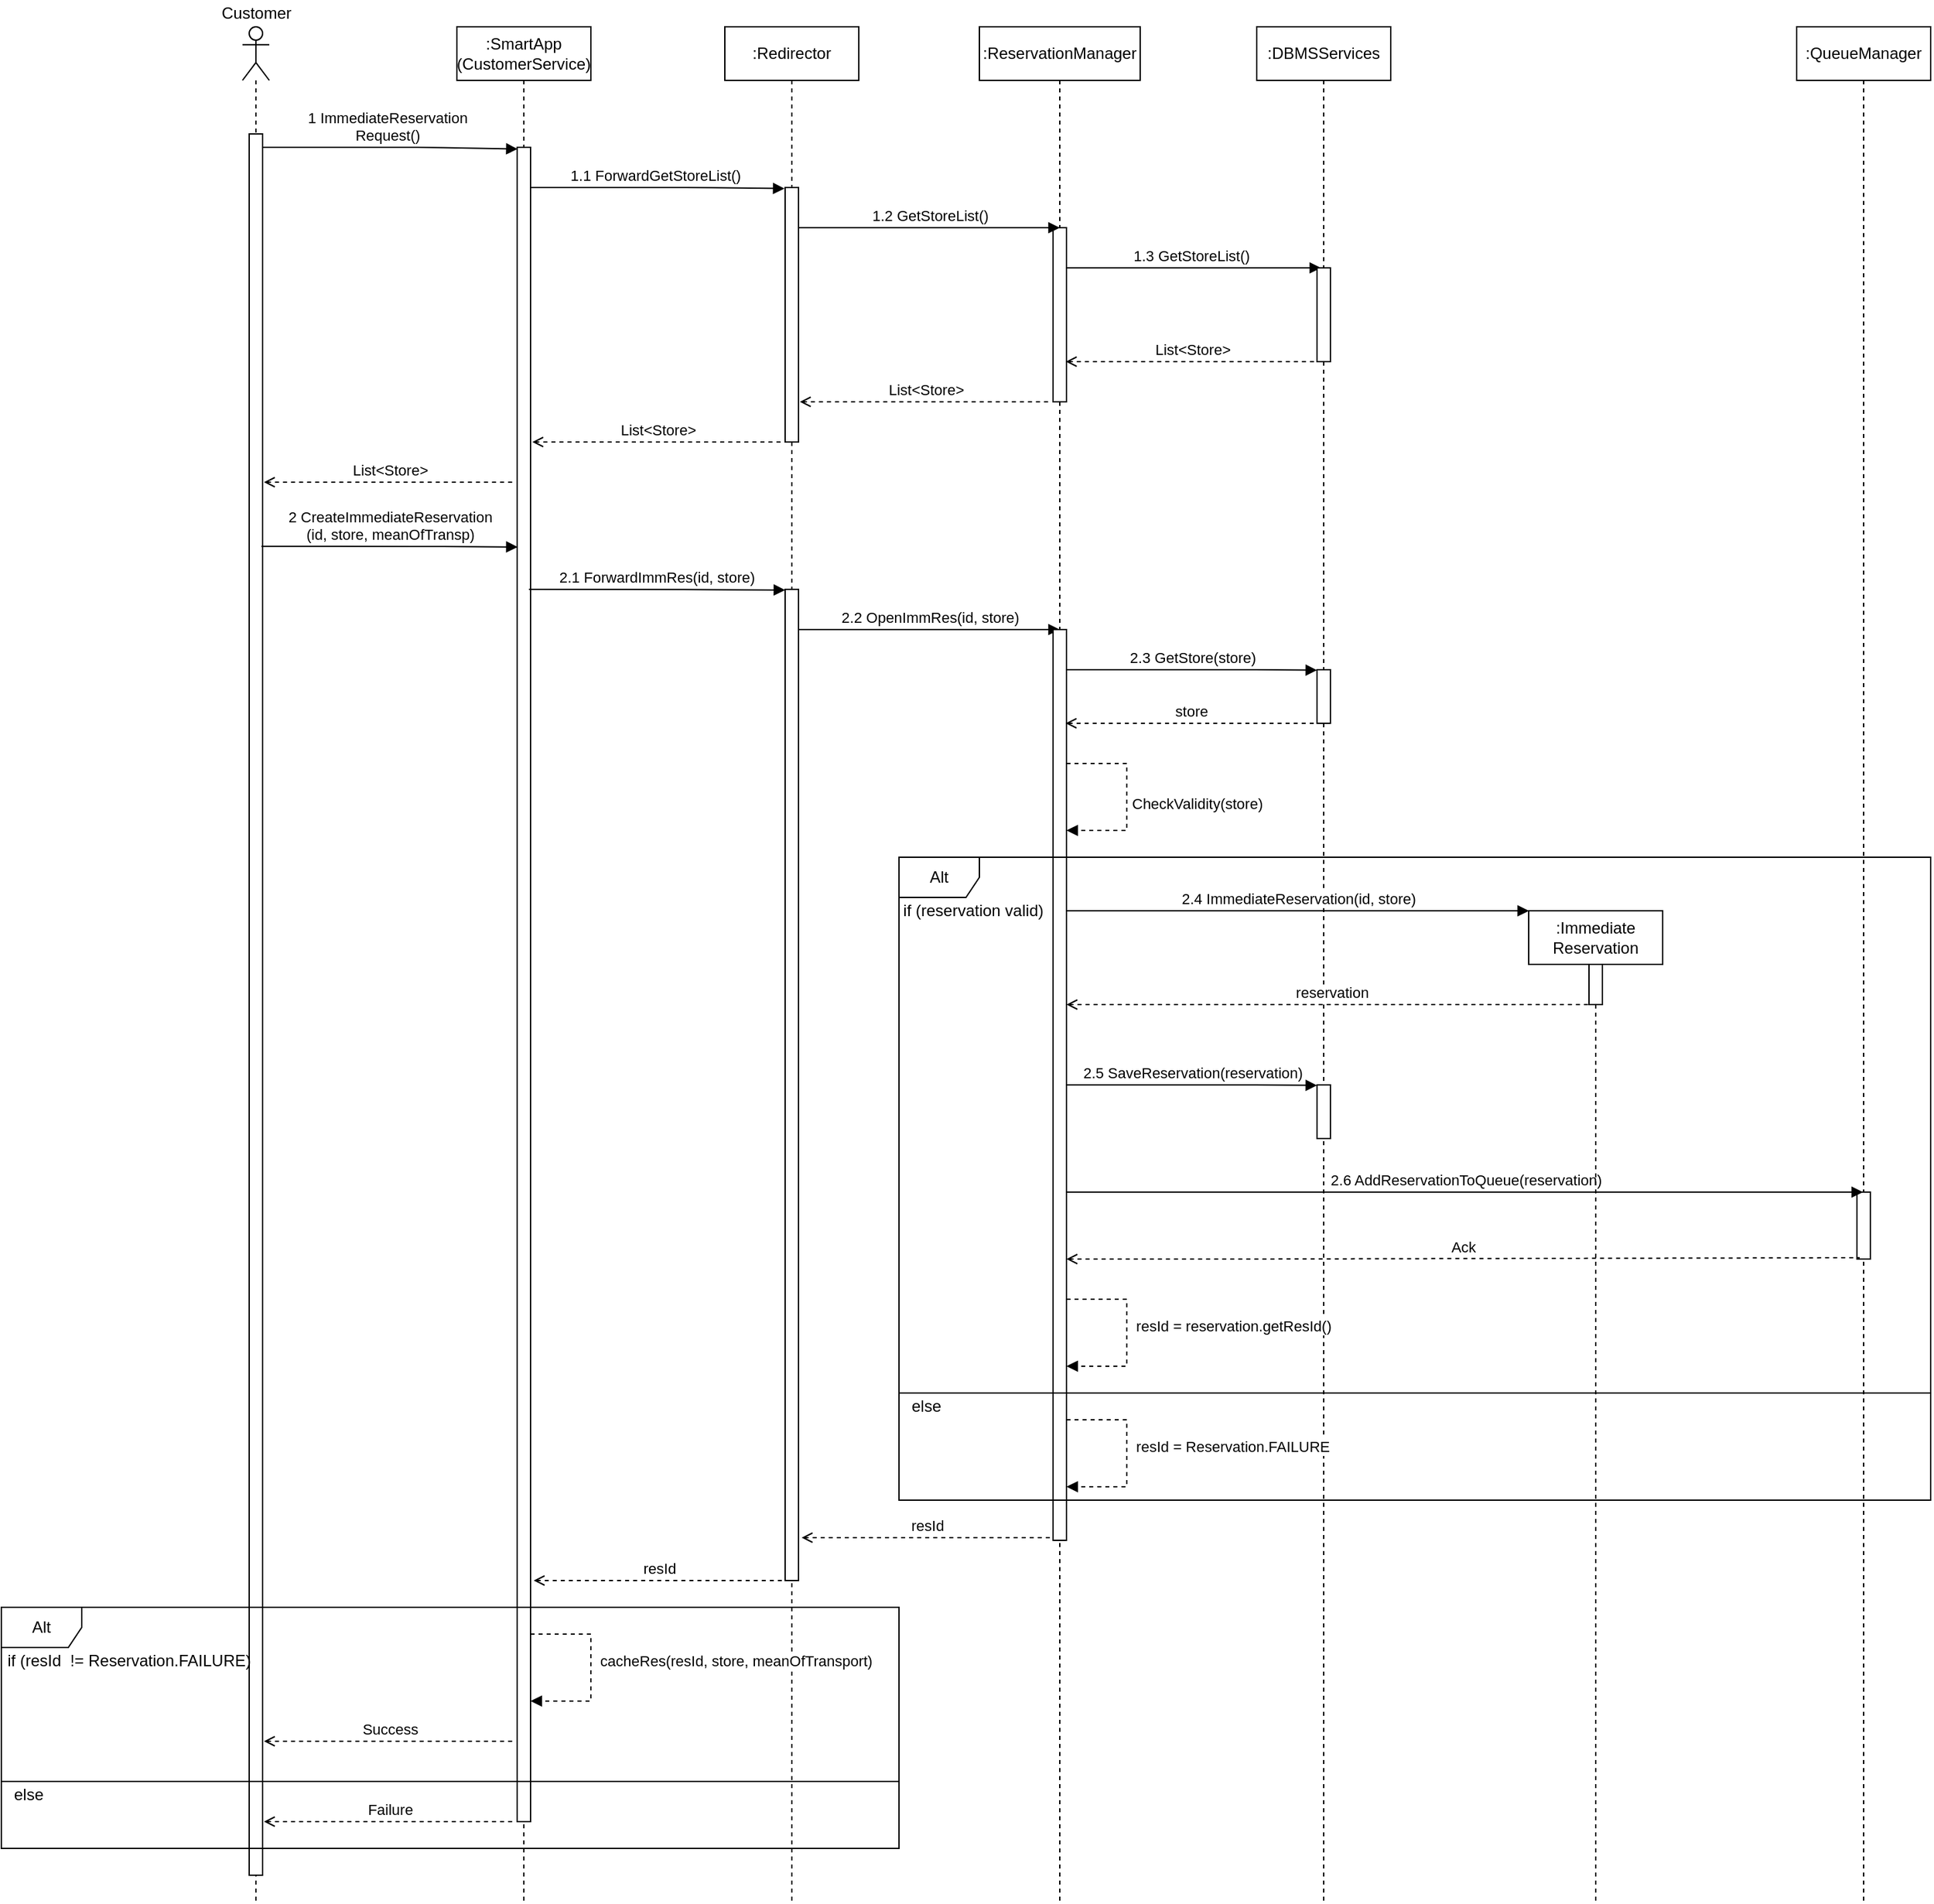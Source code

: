 <mxfile version="13.9.9" type="device"><diagram id="3pW1_D6fCtugZRDtGMTi" name="Page-1"><mxGraphModel dx="1422" dy="862" grid="1" gridSize="10" guides="1" tooltips="1" connect="1" arrows="1" fold="1" page="1" pageScale="1" pageWidth="827" pageHeight="1169" math="0" shadow="0"><root><mxCell id="0"/><mxCell id="1" parent="0"/><mxCell id="ByHkQMEVpWtqvZXblwom-15" value="&lt;div&gt;1.3 GetStoreList()&lt;/div&gt;" style="html=1;verticalAlign=bottom;endArrow=block;" parent="1" edge="1"><mxGeometry width="80" relative="1" as="geometry"><mxPoint x="800" y="220" as="sourcePoint"/><mxPoint x="995" y="220" as="targetPoint"/><Array as="points"><mxPoint x="930.5" y="220"/></Array></mxGeometry></mxCell><mxCell id="ByHkQMEVpWtqvZXblwom-11" value="&lt;div&gt;1.1 ForwardGetStoreList()&lt;/div&gt;" style="html=1;verticalAlign=bottom;endArrow=block;entryX=-0.05;entryY=0.004;entryDx=0;entryDy=0;entryPerimeter=0;" parent="1" target="ByHkQMEVpWtqvZXblwom-12" edge="1"><mxGeometry width="80" relative="1" as="geometry"><mxPoint x="400" y="160" as="sourcePoint"/><mxPoint x="600" y="160" as="targetPoint"/><Array as="points"><mxPoint x="530.5" y="160"/></Array></mxGeometry></mxCell><mxCell id="ByHkQMEVpWtqvZXblwom-9" value="&lt;div&gt;1 ImmediateReservation&lt;/div&gt;&lt;div&gt;Request()&lt;/div&gt;" style="html=1;verticalAlign=bottom;endArrow=block;entryX=0.033;entryY=0.001;entryDx=0;entryDy=0;entryPerimeter=0;" parent="1" target="ByHkQMEVpWtqvZXblwom-10" edge="1"><mxGeometry width="80" relative="1" as="geometry"><mxPoint x="199.5" y="130" as="sourcePoint"/><mxPoint x="359.5" y="130" as="targetPoint"/><Array as="points"><mxPoint x="330" y="130"/></Array></mxGeometry></mxCell><mxCell id="ByHkQMEVpWtqvZXblwom-1" value="" style="shape=umlLifeline;participant=umlActor;perimeter=lifelinePerimeter;whiteSpace=wrap;html=1;container=1;collapsible=0;recursiveResize=0;verticalAlign=top;spacingTop=36;outlineConnect=0;" parent="1" vertex="1"><mxGeometry x="190" y="40" width="20" height="1400" as="geometry"/></mxCell><mxCell id="ByHkQMEVpWtqvZXblwom-8" value="" style="html=1;points=[];perimeter=orthogonalPerimeter;" parent="ByHkQMEVpWtqvZXblwom-1" vertex="1"><mxGeometry x="5" y="80" width="10" height="1300" as="geometry"/></mxCell><mxCell id="ByHkQMEVpWtqvZXblwom-2" value="&lt;div&gt;:SmartApp&lt;/div&gt;&lt;div&gt;(CustomerService)&lt;br&gt;&lt;/div&gt;" style="shape=umlLifeline;perimeter=lifelinePerimeter;whiteSpace=wrap;html=1;container=1;collapsible=0;recursiveResize=0;outlineConnect=0;" parent="1" vertex="1"><mxGeometry x="350" y="40" width="100" height="1400" as="geometry"/></mxCell><mxCell id="ByHkQMEVpWtqvZXblwom-10" value="" style="html=1;points=[];perimeter=orthogonalPerimeter;" parent="ByHkQMEVpWtqvZXblwom-2" vertex="1"><mxGeometry x="45" y="90" width="10" height="1250" as="geometry"/></mxCell><mxCell id="ByHkQMEVpWtqvZXblwom-3" value=":Redirector" style="shape=umlLifeline;perimeter=lifelinePerimeter;whiteSpace=wrap;html=1;container=1;collapsible=0;recursiveResize=0;outlineConnect=0;" parent="1" vertex="1"><mxGeometry x="550" y="40" width="100" height="1400" as="geometry"/></mxCell><mxCell id="ByHkQMEVpWtqvZXblwom-5" value=":DBMSServices" style="shape=umlLifeline;perimeter=lifelinePerimeter;whiteSpace=wrap;html=1;container=1;collapsible=0;recursiveResize=0;outlineConnect=0;" parent="1" vertex="1"><mxGeometry x="947" y="40" width="100" height="1400" as="geometry"/></mxCell><mxCell id="ByHkQMEVpWtqvZXblwom-16" value="" style="html=1;points=[];perimeter=orthogonalPerimeter;" parent="ByHkQMEVpWtqvZXblwom-5" vertex="1"><mxGeometry x="45" y="180" width="10" height="70" as="geometry"/></mxCell><mxCell id="ByHkQMEVpWtqvZXblwom-4" value=":ReservationManager" style="shape=umlLifeline;perimeter=lifelinePerimeter;whiteSpace=wrap;html=1;container=1;collapsible=0;recursiveResize=0;outlineConnect=0;" parent="1" vertex="1"><mxGeometry x="740" y="40" width="120" height="1400" as="geometry"/></mxCell><mxCell id="ByHkQMEVpWtqvZXblwom-14" value="" style="html=1;points=[];perimeter=orthogonalPerimeter;" parent="ByHkQMEVpWtqvZXblwom-4" vertex="1"><mxGeometry x="55" y="150" width="10" height="130" as="geometry"/></mxCell><mxCell id="ByHkQMEVpWtqvZXblwom-12" value="" style="html=1;points=[];perimeter=orthogonalPerimeter;" parent="1" vertex="1"><mxGeometry x="595" y="160" width="10" height="190" as="geometry"/></mxCell><mxCell id="ByHkQMEVpWtqvZXblwom-13" value="&lt;div&gt;1.2 GetStoreList()&lt;/div&gt;" style="html=1;verticalAlign=bottom;endArrow=block;" parent="1" edge="1"><mxGeometry width="80" relative="1" as="geometry"><mxPoint x="605" y="190" as="sourcePoint"/><mxPoint x="800" y="190" as="targetPoint"/><Array as="points"><mxPoint x="735.5" y="190"/></Array></mxGeometry></mxCell><mxCell id="ByHkQMEVpWtqvZXblwom-17" value="List&amp;lt;Store&amp;gt;" style="html=1;verticalAlign=bottom;endArrow=none;endFill=0;startArrow=open;startFill=0;entryX=0.016;entryY=0.412;entryDx=0;entryDy=0;entryPerimeter=0;exitX=0.95;exitY=1;exitDx=0;exitDy=0;exitPerimeter=0;dashed=1;" parent="1" edge="1"><mxGeometry width="80" relative="1" as="geometry"><mxPoint x="804.5" y="290" as="sourcePoint"/><mxPoint x="992.16" y="290.04" as="targetPoint"/><Array as="points"><mxPoint x="930.5" y="290"/></Array></mxGeometry></mxCell><mxCell id="ByHkQMEVpWtqvZXblwom-19" value="List&amp;lt;Store&amp;gt;" style="html=1;verticalAlign=bottom;endArrow=none;endFill=0;startArrow=open;startFill=0;entryX=0.016;entryY=0.412;entryDx=0;entryDy=0;entryPerimeter=0;exitX=0.95;exitY=1;exitDx=0;exitDy=0;exitPerimeter=0;dashed=1;" parent="1" edge="1"><mxGeometry width="80" relative="1" as="geometry"><mxPoint x="606" y="320" as="sourcePoint"/><mxPoint x="793.66" y="320.04" as="targetPoint"/><Array as="points"><mxPoint x="732" y="320"/></Array></mxGeometry></mxCell><mxCell id="ByHkQMEVpWtqvZXblwom-20" value="List&amp;lt;Store&amp;gt;" style="html=1;verticalAlign=bottom;endArrow=none;endFill=0;startArrow=open;startFill=0;entryX=0.016;entryY=0.412;entryDx=0;entryDy=0;entryPerimeter=0;exitX=0.95;exitY=1;exitDx=0;exitDy=0;exitPerimeter=0;dashed=1;" parent="1" edge="1"><mxGeometry width="80" relative="1" as="geometry"><mxPoint x="406.34" y="350.0" as="sourcePoint"/><mxPoint x="594.0" y="350.04" as="targetPoint"/><Array as="points"><mxPoint x="532.34" y="350"/></Array></mxGeometry></mxCell><mxCell id="ByHkQMEVpWtqvZXblwom-21" value="List&amp;lt;Store&amp;gt;" style="html=1;verticalAlign=bottom;endArrow=none;endFill=0;startArrow=open;startFill=0;entryX=0.016;entryY=0.412;entryDx=0;entryDy=0;entryPerimeter=0;exitX=0.95;exitY=1;exitDx=0;exitDy=0;exitPerimeter=0;dashed=1;" parent="1" edge="1"><mxGeometry width="80" relative="1" as="geometry"><mxPoint x="206.0" y="380.0" as="sourcePoint"/><mxPoint x="393.66" y="380.04" as="targetPoint"/><Array as="points"><mxPoint x="332" y="380"/></Array></mxGeometry></mxCell><mxCell id="ByHkQMEVpWtqvZXblwom-22" value="Customer" style="text;html=1;align=center;verticalAlign=middle;resizable=0;points=[];autosize=1;" parent="1" vertex="1"><mxGeometry x="165" y="20" width="70" height="20" as="geometry"/></mxCell><mxCell id="ByHkQMEVpWtqvZXblwom-24" value="&lt;div&gt;2 CreateImmediateReservation&lt;/div&gt;&lt;div&gt;(id, store, meanOfTransp)&lt;/div&gt;" style="html=1;verticalAlign=bottom;endArrow=block;entryX=0.033;entryY=0.001;entryDx=0;entryDy=0;entryPerimeter=0;exitX=0.913;exitY=0.937;exitDx=0;exitDy=0;exitPerimeter=0;" parent="1" edge="1"><mxGeometry width="80" relative="1" as="geometry"><mxPoint x="204.13" y="427.84" as="sourcePoint"/><mxPoint x="395.33" y="428.37" as="targetPoint"/><Array as="points"><mxPoint x="330" y="428"/></Array></mxGeometry></mxCell><mxCell id="ByHkQMEVpWtqvZXblwom-26" value="&lt;div&gt;2.1 ForwardImmRes(id, store)&lt;/div&gt;" style="html=1;verticalAlign=bottom;endArrow=block;entryX=0.033;entryY=0.001;entryDx=0;entryDy=0;entryPerimeter=0;exitX=0.913;exitY=0.937;exitDx=0;exitDy=0;exitPerimeter=0;" parent="1" edge="1"><mxGeometry width="80" relative="1" as="geometry"><mxPoint x="403.8" y="460.0" as="sourcePoint"/><mxPoint x="595.0" y="460.53" as="targetPoint"/><Array as="points"><mxPoint x="529.67" y="460.16"/></Array></mxGeometry></mxCell><mxCell id="ByHkQMEVpWtqvZXblwom-27" value="&lt;div&gt;2.2 OpenImmRes(id, store)&lt;/div&gt;" style="html=1;verticalAlign=bottom;endArrow=block;" parent="1" edge="1"><mxGeometry width="80" relative="1" as="geometry"><mxPoint x="605" y="490" as="sourcePoint"/><mxPoint x="800" y="490" as="targetPoint"/><Array as="points"><mxPoint x="735.5" y="490"/></Array></mxGeometry></mxCell><mxCell id="ByHkQMEVpWtqvZXblwom-30" value="" style="html=1;points=[];perimeter=orthogonalPerimeter;" parent="1" vertex="1"><mxGeometry x="595" y="460" width="10" height="740" as="geometry"/></mxCell><mxCell id="ByHkQMEVpWtqvZXblwom-31" value="" style="html=1;points=[];perimeter=orthogonalPerimeter;" parent="1" vertex="1"><mxGeometry x="795" y="490" width="10" height="680" as="geometry"/></mxCell><mxCell id="ByHkQMEVpWtqvZXblwom-32" value="2.3 GetStore(store)" style="html=1;verticalAlign=bottom;endArrow=block;entryX=0.001;entryY=0.008;entryDx=0;entryDy=0;entryPerimeter=0;" parent="1" target="ByHkQMEVpWtqvZXblwom-33" edge="1"><mxGeometry x="0.002" width="80" relative="1" as="geometry"><mxPoint x="805" y="520" as="sourcePoint"/><mxPoint x="1000" y="520" as="targetPoint"/><Array as="points"><mxPoint x="935.5" y="520"/></Array><mxPoint as="offset"/></mxGeometry></mxCell><mxCell id="ByHkQMEVpWtqvZXblwom-33" value="" style="html=1;points=[];perimeter=orthogonalPerimeter;" parent="1" vertex="1"><mxGeometry x="992" y="520" width="10" height="40" as="geometry"/></mxCell><mxCell id="ByHkQMEVpWtqvZXblwom-36" value="store" style="html=1;verticalAlign=bottom;endArrow=none;endFill=0;startArrow=open;startFill=0;entryX=0.016;entryY=0.412;entryDx=0;entryDy=0;entryPerimeter=0;exitX=0.95;exitY=1;exitDx=0;exitDy=0;exitPerimeter=0;dashed=1;" parent="1" edge="1"><mxGeometry width="80" relative="1" as="geometry"><mxPoint x="804.34" y="560" as="sourcePoint"/><mxPoint x="992.0" y="560.04" as="targetPoint"/><Array as="points"><mxPoint x="930.34" y="560"/></Array></mxGeometry></mxCell><mxCell id="ByHkQMEVpWtqvZXblwom-38" value="CheckValidity(store)" style="edgeStyle=orthogonalEdgeStyle;html=1;align=left;spacingLeft=2;endArrow=block;rounded=0;dashed=1;" parent="1" edge="1"><mxGeometry x="0.071" relative="1" as="geometry"><mxPoint x="805" y="590" as="sourcePoint"/><Array as="points"><mxPoint x="850" y="590"/><mxPoint x="850" y="640"/></Array><mxPoint x="805" y="640" as="targetPoint"/><mxPoint as="offset"/></mxGeometry></mxCell><mxCell id="ByHkQMEVpWtqvZXblwom-39" value="Alt" style="shape=umlFrame;whiteSpace=wrap;html=1;" parent="1" vertex="1"><mxGeometry x="680" y="660" width="770" height="480" as="geometry"/></mxCell><mxCell id="ByHkQMEVpWtqvZXblwom-40" value="if (reservation valid)" style="text;html=1;align=center;verticalAlign=middle;resizable=0;points=[];autosize=1;" parent="1" vertex="1"><mxGeometry x="675" y="690" width="120" height="20" as="geometry"/></mxCell><mxCell id="ByHkQMEVpWtqvZXblwom-41" value="" style="endArrow=none;html=1;edgeStyle=orthogonalEdgeStyle;" parent="1" edge="1"><mxGeometry relative="1" as="geometry"><mxPoint x="680" y="1060" as="sourcePoint"/><mxPoint x="1450" y="1060" as="targetPoint"/></mxGeometry></mxCell><mxCell id="ByHkQMEVpWtqvZXblwom-44" value="2.5 SaveReservation(reservation)" style="html=1;verticalAlign=bottom;endArrow=block;entryX=0.001;entryY=0.008;entryDx=0;entryDy=0;entryPerimeter=0;" parent="1" edge="1"><mxGeometry x="0.002" width="80" relative="1" as="geometry"><mxPoint x="805" y="830" as="sourcePoint"/><mxPoint x="992.01" y="830.32" as="targetPoint"/><Array as="points"><mxPoint x="935.5" y="830"/></Array><mxPoint as="offset"/></mxGeometry></mxCell><mxCell id="ByHkQMEVpWtqvZXblwom-45" value="" style="html=1;points=[];perimeter=orthogonalPerimeter;" parent="1" vertex="1"><mxGeometry x="992.01" y="830" width="10" height="40" as="geometry"/></mxCell><mxCell id="ByHkQMEVpWtqvZXblwom-47" value=":QueueManager" style="shape=umlLifeline;perimeter=lifelinePerimeter;whiteSpace=wrap;html=1;container=1;collapsible=0;recursiveResize=0;outlineConnect=0;" parent="1" vertex="1"><mxGeometry x="1350" y="40" width="100" height="1400" as="geometry"/></mxCell><mxCell id="ByHkQMEVpWtqvZXblwom-50" value="" style="html=1;points=[];perimeter=orthogonalPerimeter;" parent="ByHkQMEVpWtqvZXblwom-47" vertex="1"><mxGeometry x="45" y="870" width="10" height="50" as="geometry"/></mxCell><mxCell id="ByHkQMEVpWtqvZXblwom-49" value="2.6 AddReservationToQueue(reservation)" style="html=1;verticalAlign=bottom;endArrow=block;" parent="1" target="ByHkQMEVpWtqvZXblwom-47" edge="1"><mxGeometry x="0.002" width="80" relative="1" as="geometry"><mxPoint x="805" y="910" as="sourcePoint"/><mxPoint x="1199.51" y="910" as="targetPoint"/><Array as="points"><mxPoint x="935.5" y="910"/></Array><mxPoint as="offset"/></mxGeometry></mxCell><mxCell id="ByHkQMEVpWtqvZXblwom-52" value="&lt;div&gt;:Immediate&lt;/div&gt;&lt;div&gt;Reservation&lt;/div&gt;" style="shape=umlLifeline;perimeter=lifelinePerimeter;whiteSpace=wrap;html=1;container=1;collapsible=0;recursiveResize=0;outlineConnect=0;" parent="1" vertex="1"><mxGeometry x="1150" y="700" width="100" height="740" as="geometry"/></mxCell><mxCell id="ByHkQMEVpWtqvZXblwom-58" value="" style="html=1;points=[];perimeter=orthogonalPerimeter;" parent="ByHkQMEVpWtqvZXblwom-52" vertex="1"><mxGeometry x="45" y="40" width="10" height="30" as="geometry"/></mxCell><mxCell id="ByHkQMEVpWtqvZXblwom-56" value="2.4 ImmediateReservation(id, store)" style="html=1;verticalAlign=bottom;endArrow=block;entryX=0.002;entryY=0;entryDx=0;entryDy=0;entryPerimeter=0;" parent="1" target="ByHkQMEVpWtqvZXblwom-52" edge="1"><mxGeometry x="0.002" width="80" relative="1" as="geometry"><mxPoint x="805" y="700" as="sourcePoint"/><mxPoint x="1199.51" y="710" as="targetPoint"/><Array as="points"><mxPoint x="935.5" y="700"/></Array><mxPoint as="offset"/></mxGeometry></mxCell><mxCell id="ByHkQMEVpWtqvZXblwom-57" value="reservation" style="html=1;verticalAlign=bottom;endArrow=none;endFill=0;startArrow=open;startFill=0;exitX=0.95;exitY=1;exitDx=0;exitDy=0;exitPerimeter=0;dashed=1;" parent="1" target="ByHkQMEVpWtqvZXblwom-52" edge="1"><mxGeometry width="80" relative="1" as="geometry"><mxPoint x="805.0" y="770.0" as="sourcePoint"/><mxPoint x="992.66" y="770.04" as="targetPoint"/><Array as="points"><mxPoint x="931" y="770"/></Array></mxGeometry></mxCell><mxCell id="ByHkQMEVpWtqvZXblwom-60" value="Ack" style="html=1;verticalAlign=bottom;endArrow=none;endFill=0;startArrow=open;startFill=0;exitX=0.95;exitY=1;exitDx=0;exitDy=0;exitPerimeter=0;dashed=1;entryX=0.2;entryY=0.98;entryDx=0;entryDy=0;entryPerimeter=0;" parent="1" target="ByHkQMEVpWtqvZXblwom-50" edge="1"><mxGeometry width="80" relative="1" as="geometry"><mxPoint x="805" y="960" as="sourcePoint"/><mxPoint x="1199.5" y="960" as="targetPoint"/><Array as="points"><mxPoint x="931" y="960"/></Array></mxGeometry></mxCell><mxCell id="ByHkQMEVpWtqvZXblwom-61" value="else" style="text;html=1;align=center;verticalAlign=middle;resizable=0;points=[];autosize=1;" parent="1" vertex="1"><mxGeometry x="680" y="1060" width="40" height="20" as="geometry"/></mxCell><mxCell id="ByHkQMEVpWtqvZXblwom-62" value="&amp;nbsp;resId = reservation.getResId()" style="edgeStyle=orthogonalEdgeStyle;html=1;align=left;spacingLeft=2;endArrow=block;rounded=0;dashed=1;" parent="1" edge="1"><mxGeometry x="-0.071" relative="1" as="geometry"><mxPoint x="805" y="990" as="sourcePoint"/><Array as="points"><mxPoint x="850" y="990"/><mxPoint x="850" y="1040"/></Array><mxPoint x="805" y="1040" as="targetPoint"/><mxPoint as="offset"/></mxGeometry></mxCell><mxCell id="ByHkQMEVpWtqvZXblwom-63" value="&amp;nbsp;resId = Reservation.FAILURE" style="edgeStyle=orthogonalEdgeStyle;html=1;align=left;spacingLeft=2;endArrow=block;rounded=0;dashed=1;" parent="1" edge="1"><mxGeometry x="-0.071" relative="1" as="geometry"><mxPoint x="805" y="1080" as="sourcePoint"/><Array as="points"><mxPoint x="850" y="1080"/><mxPoint x="850" y="1130"/></Array><mxPoint x="805" y="1130" as="targetPoint"/><mxPoint as="offset"/></mxGeometry></mxCell><mxCell id="ByHkQMEVpWtqvZXblwom-64" value="resId " style="html=1;verticalAlign=bottom;endArrow=none;endFill=0;startArrow=open;startFill=0;entryX=0.016;entryY=0.412;entryDx=0;entryDy=0;entryPerimeter=0;exitX=0.95;exitY=1;exitDx=0;exitDy=0;exitPerimeter=0;dashed=1;" parent="1" edge="1"><mxGeometry width="80" relative="1" as="geometry"><mxPoint x="607.34" y="1168" as="sourcePoint"/><mxPoint x="795" y="1168.04" as="targetPoint"/><Array as="points"><mxPoint x="733.34" y="1168"/></Array></mxGeometry></mxCell><mxCell id="ByHkQMEVpWtqvZXblwom-65" value="resId " style="html=1;verticalAlign=bottom;endArrow=none;endFill=0;startArrow=open;startFill=0;entryX=0.016;entryY=0.412;entryDx=0;entryDy=0;entryPerimeter=0;exitX=0.95;exitY=1;exitDx=0;exitDy=0;exitPerimeter=0;dashed=1;" parent="1" edge="1"><mxGeometry width="80" relative="1" as="geometry"><mxPoint x="407.34" y="1200" as="sourcePoint"/><mxPoint x="595" y="1200.04" as="targetPoint"/><Array as="points"><mxPoint x="533.34" y="1200"/></Array></mxGeometry></mxCell><mxCell id="ByHkQMEVpWtqvZXblwom-70" value="Alt" style="shape=umlFrame;whiteSpace=wrap;html=1;" parent="1" vertex="1"><mxGeometry x="10" y="1220" width="670" height="180" as="geometry"/></mxCell><mxCell id="ByHkQMEVpWtqvZXblwom-71" value="Success" style="html=1;verticalAlign=bottom;endArrow=none;endFill=0;startArrow=open;startFill=0;entryX=0.016;entryY=0.412;entryDx=0;entryDy=0;entryPerimeter=0;exitX=0.95;exitY=1;exitDx=0;exitDy=0;exitPerimeter=0;dashed=1;" parent="1" edge="1"><mxGeometry width="80" relative="1" as="geometry"><mxPoint x="206.0" y="1320" as="sourcePoint"/><mxPoint x="393.66" y="1320.04" as="targetPoint"/><Array as="points"><mxPoint x="332" y="1320"/></Array></mxGeometry></mxCell><mxCell id="ByHkQMEVpWtqvZXblwom-72" value="if (resId&amp;nbsp; != Reservation.FAILURE)" style="text;html=1;align=center;verticalAlign=middle;resizable=0;points=[];autosize=1;" parent="1" vertex="1"><mxGeometry x="10" y="1250" width="190" height="20" as="geometry"/></mxCell><mxCell id="ByHkQMEVpWtqvZXblwom-74" value="&amp;nbsp;cacheRes(resId, store, meanOfTransport)" style="edgeStyle=orthogonalEdgeStyle;html=1;align=left;spacingLeft=2;endArrow=block;rounded=0;dashed=1;" parent="1" edge="1"><mxGeometry x="-0.071" relative="1" as="geometry"><mxPoint x="405" y="1240" as="sourcePoint"/><Array as="points"><mxPoint x="450" y="1240"/><mxPoint x="450" y="1290"/></Array><mxPoint x="405" y="1290" as="targetPoint"/><mxPoint as="offset"/></mxGeometry></mxCell><mxCell id="ByHkQMEVpWtqvZXblwom-75" value="" style="endArrow=none;html=1;edgeStyle=orthogonalEdgeStyle;" parent="1" edge="1"><mxGeometry relative="1" as="geometry"><mxPoint x="10" y="1350" as="sourcePoint"/><mxPoint x="680" y="1350" as="targetPoint"/></mxGeometry></mxCell><mxCell id="ByHkQMEVpWtqvZXblwom-76" value="else" style="text;html=1;align=center;verticalAlign=middle;resizable=0;points=[];autosize=1;" parent="1" vertex="1"><mxGeometry x="10" y="1350" width="40" height="20" as="geometry"/></mxCell><mxCell id="ByHkQMEVpWtqvZXblwom-77" value="Failure" style="html=1;verticalAlign=bottom;endArrow=none;endFill=0;startArrow=open;startFill=0;entryX=0.016;entryY=0.412;entryDx=0;entryDy=0;entryPerimeter=0;exitX=0.95;exitY=1;exitDx=0;exitDy=0;exitPerimeter=0;dashed=1;" parent="1" edge="1"><mxGeometry width="80" relative="1" as="geometry"><mxPoint x="206" y="1380" as="sourcePoint"/><mxPoint x="393.66" y="1380.04" as="targetPoint"/><Array as="points"><mxPoint x="332" y="1380"/></Array></mxGeometry></mxCell></root></mxGraphModel></diagram></mxfile>